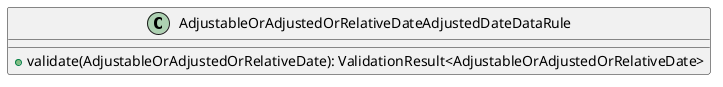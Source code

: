 @startuml

    class AdjustableOrAdjustedOrRelativeDateAdjustedDateDataRule [[AdjustableOrAdjustedOrRelativeDateAdjustedDateDataRule.html]] {
        +validate(AdjustableOrAdjustedOrRelativeDate): ValidationResult<AdjustableOrAdjustedOrRelativeDate>
    }

@enduml
